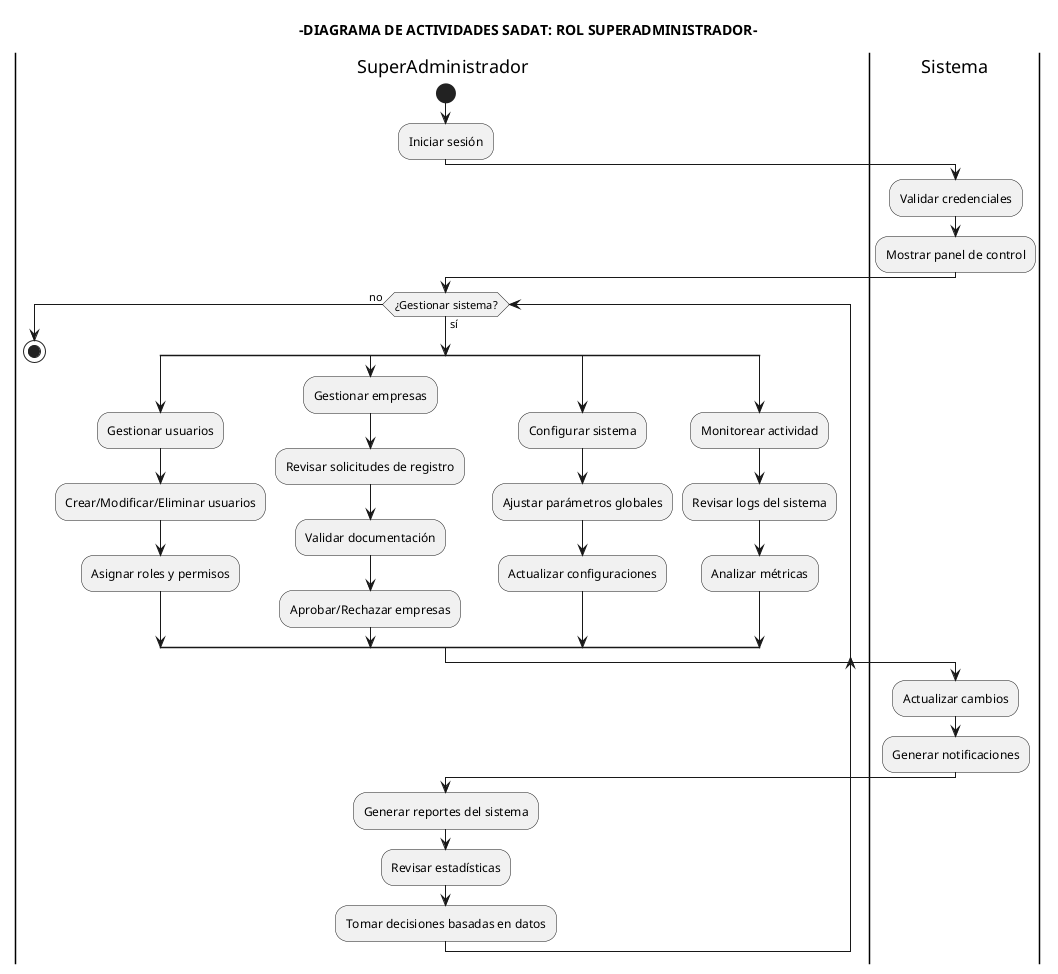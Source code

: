 @startuml
title -DIAGRAMA DE ACTIVIDADES SADAT: ROL SUPERADMINISTRADOR-

|SuperAdministrador|
start
:Iniciar sesión;

|Sistema|
:Validar credenciales;
:Mostrar panel de control;

|SuperAdministrador|
while (¿Gestionar sistema?) is (sí)
  split
    :Gestionar usuarios;
    :Crear/Modificar/Eliminar usuarios;
    :Asignar roles y permisos;
  split again
    :Gestionar empresas;
    :Revisar solicitudes de registro;
    :Validar documentación;
    :Aprobar/Rechazar empresas;
  split again
    :Configurar sistema;
    :Ajustar parámetros globales;
    :Actualizar configuraciones;
  split again
    :Monitorear actividad;
    :Revisar logs del sistema;
    :Analizar métricas;
  end split

  |Sistema|
  :Actualizar cambios;
  :Generar notificaciones;

  |SuperAdministrador|
  :Generar reportes del sistema;
  :Revisar estadísticas;
  :Tomar decisiones basadas en datos;
endwhile (no)

stop

@enduml